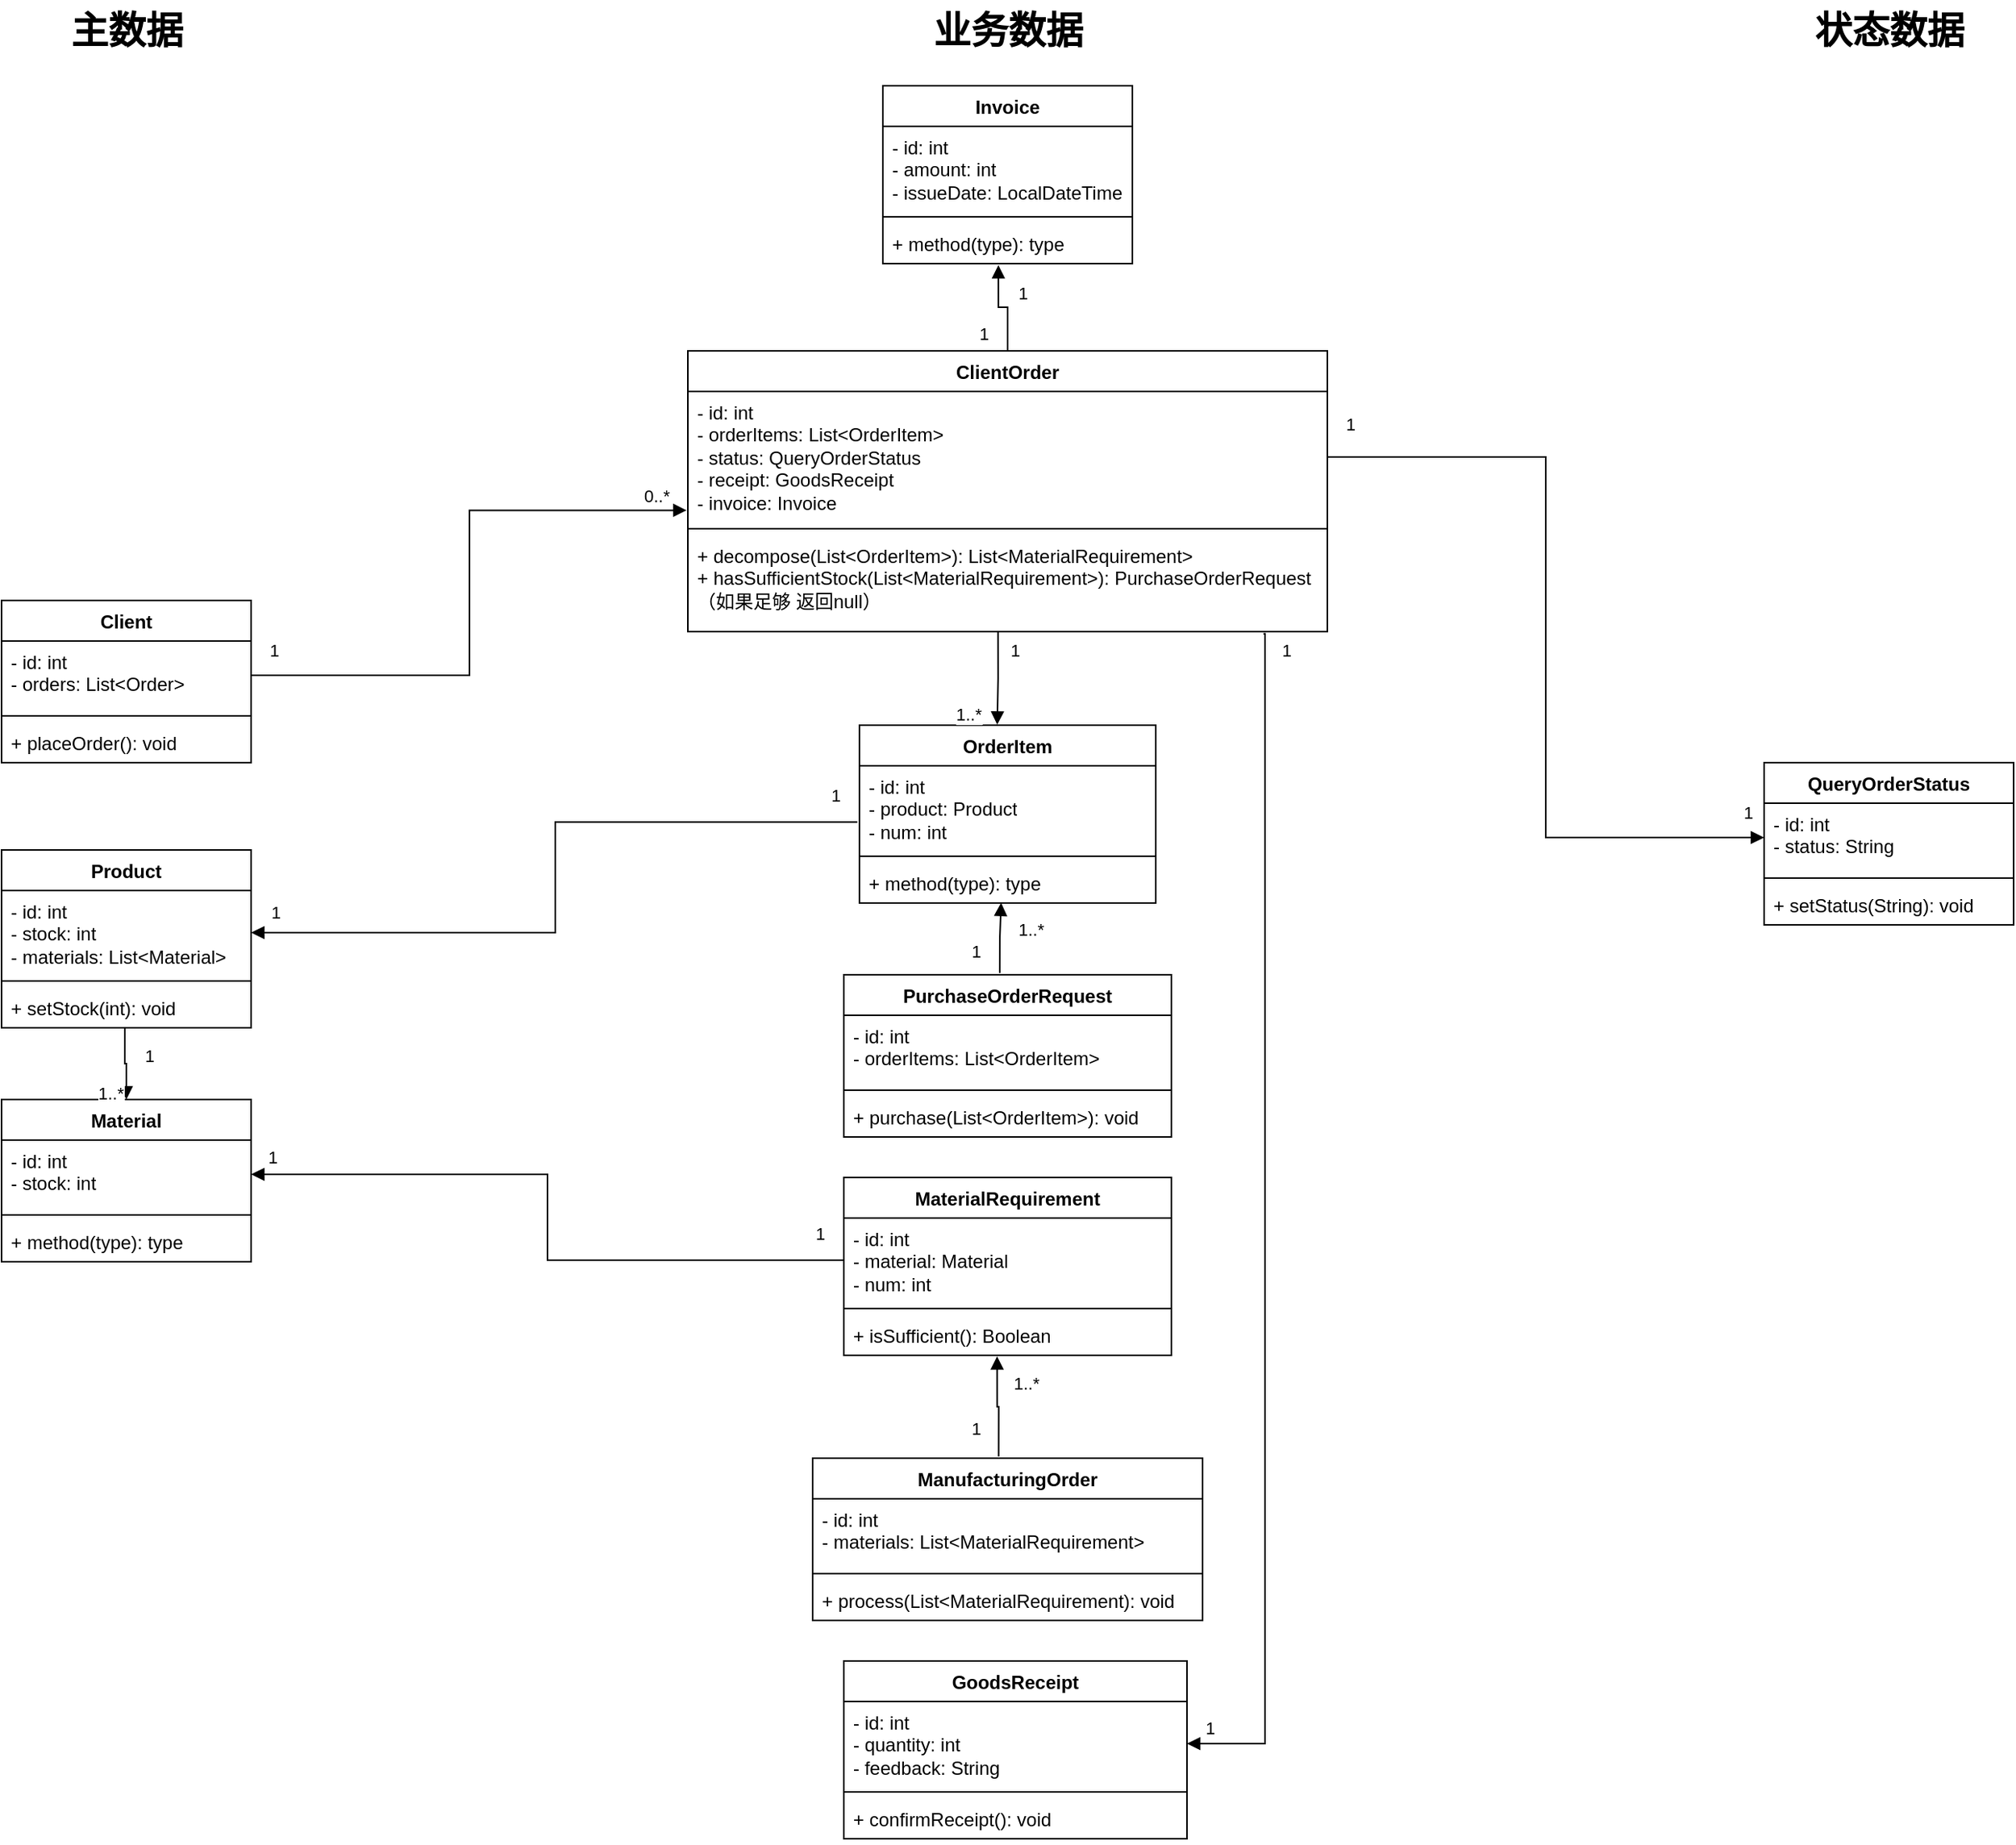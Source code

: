 <mxfile version="24.7.17">
  <diagram name="第 1 页" id="8M-GnNg2MuGEdveviqRm">
    <mxGraphModel dx="1762" dy="2057" grid="1" gridSize="10" guides="1" tooltips="1" connect="1" arrows="1" fold="1" page="1" pageScale="1" pageWidth="827" pageHeight="1169" math="0" shadow="0">
      <root>
        <mxCell id="0" />
        <mxCell id="1" parent="0" />
        <mxCell id="7-amdCQP74BGzrNAq1-d-2" value="ClientOrder" style="swimlane;fontStyle=1;align=center;verticalAlign=top;childLayout=stackLayout;horizontal=1;startSize=26;horizontalStack=0;resizeParent=1;resizeParentMax=0;resizeLast=0;collapsible=1;marginBottom=0;whiteSpace=wrap;html=1;" parent="1" vertex="1">
          <mxGeometry x="520" y="-80" width="410" height="180" as="geometry" />
        </mxCell>
        <mxCell id="7-amdCQP74BGzrNAq1-d-3" value="- id: int&lt;div&gt;&lt;span style=&quot;background-color: initial;&quot;&gt;- orderItems: List&amp;lt;OrderItem&amp;gt;&lt;/span&gt;&lt;br&gt;&lt;/div&gt;&lt;div&gt;- status: QueryOrderStatus&lt;/div&gt;&lt;div&gt;- receipt: GoodsReceipt&lt;/div&gt;&lt;div&gt;- invoice: Invoice&amp;nbsp;&amp;nbsp;&lt;/div&gt;&lt;div&gt;&lt;br&gt;&lt;/div&gt;" style="text;strokeColor=none;fillColor=none;align=left;verticalAlign=top;spacingLeft=4;spacingRight=4;overflow=hidden;rotatable=0;points=[[0,0.5],[1,0.5]];portConstraint=eastwest;whiteSpace=wrap;html=1;" parent="7-amdCQP74BGzrNAq1-d-2" vertex="1">
          <mxGeometry y="26" width="410" height="84" as="geometry" />
        </mxCell>
        <mxCell id="7-amdCQP74BGzrNAq1-d-4" value="" style="line;strokeWidth=1;fillColor=none;align=left;verticalAlign=middle;spacingTop=-1;spacingLeft=3;spacingRight=3;rotatable=0;labelPosition=right;points=[];portConstraint=eastwest;strokeColor=inherit;" parent="7-amdCQP74BGzrNAq1-d-2" vertex="1">
          <mxGeometry y="110" width="410" height="8" as="geometry" />
        </mxCell>
        <mxCell id="7-amdCQP74BGzrNAq1-d-5" value="+ decompose(List&amp;lt;OrderItem&amp;gt;): List&amp;lt;MaterialRequirement&amp;gt;&lt;div&gt;+ hasSufficientStock(&lt;span style=&quot;background-color: initial;&quot;&gt;List&amp;lt;MaterialRequirement&amp;gt;): PurchaseOrderRequest （如果足够 返回null）&lt;/span&gt;&lt;/div&gt;" style="text;strokeColor=none;fillColor=none;align=left;verticalAlign=top;spacingLeft=4;spacingRight=4;overflow=hidden;rotatable=0;points=[[0,0.5],[1,0.5]];portConstraint=eastwest;whiteSpace=wrap;html=1;" parent="7-amdCQP74BGzrNAq1-d-2" vertex="1">
          <mxGeometry y="118" width="410" height="62" as="geometry" />
        </mxCell>
        <mxCell id="7-amdCQP74BGzrNAq1-d-6" value="MaterialRequirement" style="swimlane;fontStyle=1;align=center;verticalAlign=top;childLayout=stackLayout;horizontal=1;startSize=26;horizontalStack=0;resizeParent=1;resizeParentMax=0;resizeLast=0;collapsible=1;marginBottom=0;whiteSpace=wrap;html=1;" parent="1" vertex="1">
          <mxGeometry x="620" y="450" width="210" height="114" as="geometry" />
        </mxCell>
        <mxCell id="7-amdCQP74BGzrNAq1-d-7" value="- id: int&amp;nbsp;&lt;div&gt;- material: Material&lt;/div&gt;&lt;div&gt;- num: int&lt;/div&gt;" style="text;strokeColor=none;fillColor=none;align=left;verticalAlign=top;spacingLeft=4;spacingRight=4;overflow=hidden;rotatable=0;points=[[0,0.5],[1,0.5]];portConstraint=eastwest;whiteSpace=wrap;html=1;" parent="7-amdCQP74BGzrNAq1-d-6" vertex="1">
          <mxGeometry y="26" width="210" height="54" as="geometry" />
        </mxCell>
        <mxCell id="7-amdCQP74BGzrNAq1-d-8" value="" style="line;strokeWidth=1;fillColor=none;align=left;verticalAlign=middle;spacingTop=-1;spacingLeft=3;spacingRight=3;rotatable=0;labelPosition=right;points=[];portConstraint=eastwest;strokeColor=inherit;" parent="7-amdCQP74BGzrNAq1-d-6" vertex="1">
          <mxGeometry y="80" width="210" height="8" as="geometry" />
        </mxCell>
        <mxCell id="7-amdCQP74BGzrNAq1-d-9" value="+ isSufficient(): Boolean" style="text;strokeColor=none;fillColor=none;align=left;verticalAlign=top;spacingLeft=4;spacingRight=4;overflow=hidden;rotatable=0;points=[[0,0.5],[1,0.5]];portConstraint=eastwest;whiteSpace=wrap;html=1;" parent="7-amdCQP74BGzrNAq1-d-6" vertex="1">
          <mxGeometry y="88" width="210" height="26" as="geometry" />
        </mxCell>
        <mxCell id="7-amdCQP74BGzrNAq1-d-10" value="Material" style="swimlane;fontStyle=1;align=center;verticalAlign=top;childLayout=stackLayout;horizontal=1;startSize=26;horizontalStack=0;resizeParent=1;resizeParentMax=0;resizeLast=0;collapsible=1;marginBottom=0;whiteSpace=wrap;html=1;" parent="1" vertex="1">
          <mxGeometry x="80" y="400" width="160" height="104" as="geometry">
            <mxRectangle x="60" y="700" width="80" height="30" as="alternateBounds" />
          </mxGeometry>
        </mxCell>
        <mxCell id="7-amdCQP74BGzrNAq1-d-11" value="- id: int&lt;div&gt;- stock: int&lt;/div&gt;" style="text;strokeColor=none;fillColor=none;align=left;verticalAlign=top;spacingLeft=4;spacingRight=4;overflow=hidden;rotatable=0;points=[[0,0.5],[1,0.5]];portConstraint=eastwest;whiteSpace=wrap;html=1;" parent="7-amdCQP74BGzrNAq1-d-10" vertex="1">
          <mxGeometry y="26" width="160" height="44" as="geometry" />
        </mxCell>
        <mxCell id="7-amdCQP74BGzrNAq1-d-12" value="" style="line;strokeWidth=1;fillColor=none;align=left;verticalAlign=middle;spacingTop=-1;spacingLeft=3;spacingRight=3;rotatable=0;labelPosition=right;points=[];portConstraint=eastwest;strokeColor=inherit;" parent="7-amdCQP74BGzrNAq1-d-10" vertex="1">
          <mxGeometry y="70" width="160" height="8" as="geometry" />
        </mxCell>
        <mxCell id="7-amdCQP74BGzrNAq1-d-13" value="+ method(type): type" style="text;strokeColor=none;fillColor=none;align=left;verticalAlign=top;spacingLeft=4;spacingRight=4;overflow=hidden;rotatable=0;points=[[0,0.5],[1,0.5]];portConstraint=eastwest;whiteSpace=wrap;html=1;" parent="7-amdCQP74BGzrNAq1-d-10" vertex="1">
          <mxGeometry y="78" width="160" height="26" as="geometry" />
        </mxCell>
        <mxCell id="7-amdCQP74BGzrNAq1-d-14" value="ManufacturingOrder" style="swimlane;fontStyle=1;align=center;verticalAlign=top;childLayout=stackLayout;horizontal=1;startSize=26;horizontalStack=0;resizeParent=1;resizeParentMax=0;resizeLast=0;collapsible=1;marginBottom=0;whiteSpace=wrap;html=1;" parent="1" vertex="1">
          <mxGeometry x="600" y="630" width="250" height="104" as="geometry" />
        </mxCell>
        <mxCell id="7-amdCQP74BGzrNAq1-d-15" value="- id: int&lt;div&gt;- materials: List&amp;lt;MaterialRequirement&amp;gt;&lt;/div&gt;" style="text;strokeColor=none;fillColor=none;align=left;verticalAlign=top;spacingLeft=4;spacingRight=4;overflow=hidden;rotatable=0;points=[[0,0.5],[1,0.5]];portConstraint=eastwest;whiteSpace=wrap;html=1;" parent="7-amdCQP74BGzrNAq1-d-14" vertex="1">
          <mxGeometry y="26" width="250" height="44" as="geometry" />
        </mxCell>
        <mxCell id="7-amdCQP74BGzrNAq1-d-16" value="" style="line;strokeWidth=1;fillColor=none;align=left;verticalAlign=middle;spacingTop=-1;spacingLeft=3;spacingRight=3;rotatable=0;labelPosition=right;points=[];portConstraint=eastwest;strokeColor=inherit;" parent="7-amdCQP74BGzrNAq1-d-14" vertex="1">
          <mxGeometry y="70" width="250" height="8" as="geometry" />
        </mxCell>
        <mxCell id="7-amdCQP74BGzrNAq1-d-17" value="+ process(List&amp;lt;MaterialRequirement): void" style="text;strokeColor=none;fillColor=none;align=left;verticalAlign=top;spacingLeft=4;spacingRight=4;overflow=hidden;rotatable=0;points=[[0,0.5],[1,0.5]];portConstraint=eastwest;whiteSpace=wrap;html=1;" parent="7-amdCQP74BGzrNAq1-d-14" vertex="1">
          <mxGeometry y="78" width="250" height="26" as="geometry" />
        </mxCell>
        <mxCell id="7-amdCQP74BGzrNAq1-d-18" value="PurchaseOrderRequest" style="swimlane;fontStyle=1;align=center;verticalAlign=top;childLayout=stackLayout;horizontal=1;startSize=26;horizontalStack=0;resizeParent=1;resizeParentMax=0;resizeLast=0;collapsible=1;marginBottom=0;whiteSpace=wrap;html=1;" parent="1" vertex="1">
          <mxGeometry x="620" y="320" width="210" height="104" as="geometry" />
        </mxCell>
        <mxCell id="7-amdCQP74BGzrNAq1-d-19" value="- id: int&lt;div&gt;- orderItems: List&amp;lt;OrderItem&amp;gt;&lt;/div&gt;" style="text;strokeColor=none;fillColor=none;align=left;verticalAlign=top;spacingLeft=4;spacingRight=4;overflow=hidden;rotatable=0;points=[[0,0.5],[1,0.5]];portConstraint=eastwest;whiteSpace=wrap;html=1;" parent="7-amdCQP74BGzrNAq1-d-18" vertex="1">
          <mxGeometry y="26" width="210" height="44" as="geometry" />
        </mxCell>
        <mxCell id="7-amdCQP74BGzrNAq1-d-20" value="" style="line;strokeWidth=1;fillColor=none;align=left;verticalAlign=middle;spacingTop=-1;spacingLeft=3;spacingRight=3;rotatable=0;labelPosition=right;points=[];portConstraint=eastwest;strokeColor=inherit;" parent="7-amdCQP74BGzrNAq1-d-18" vertex="1">
          <mxGeometry y="70" width="210" height="8" as="geometry" />
        </mxCell>
        <mxCell id="7-amdCQP74BGzrNAq1-d-21" value="+ purchase(List&amp;lt;OrderItem&amp;gt;): void" style="text;strokeColor=none;fillColor=none;align=left;verticalAlign=top;spacingLeft=4;spacingRight=4;overflow=hidden;rotatable=0;points=[[0,0.5],[1,0.5]];portConstraint=eastwest;whiteSpace=wrap;html=1;" parent="7-amdCQP74BGzrNAq1-d-18" vertex="1">
          <mxGeometry y="78" width="210" height="26" as="geometry" />
        </mxCell>
        <mxCell id="7-amdCQP74BGzrNAq1-d-27" value="QueryOrderStatus" style="swimlane;fontStyle=1;align=center;verticalAlign=top;childLayout=stackLayout;horizontal=1;startSize=26;horizontalStack=0;resizeParent=1;resizeParentMax=0;resizeLast=0;collapsible=1;marginBottom=0;whiteSpace=wrap;html=1;" parent="1" vertex="1">
          <mxGeometry x="1210" y="184" width="160" height="104" as="geometry" />
        </mxCell>
        <mxCell id="7-amdCQP74BGzrNAq1-d-28" value="- id: int&lt;div&gt;- status: String&lt;/div&gt;" style="text;strokeColor=none;fillColor=none;align=left;verticalAlign=top;spacingLeft=4;spacingRight=4;overflow=hidden;rotatable=0;points=[[0,0.5],[1,0.5]];portConstraint=eastwest;whiteSpace=wrap;html=1;" parent="7-amdCQP74BGzrNAq1-d-27" vertex="1">
          <mxGeometry y="26" width="160" height="44" as="geometry" />
        </mxCell>
        <mxCell id="7-amdCQP74BGzrNAq1-d-29" value="" style="line;strokeWidth=1;fillColor=none;align=left;verticalAlign=middle;spacingTop=-1;spacingLeft=3;spacingRight=3;rotatable=0;labelPosition=right;points=[];portConstraint=eastwest;strokeColor=inherit;" parent="7-amdCQP74BGzrNAq1-d-27" vertex="1">
          <mxGeometry y="70" width="160" height="8" as="geometry" />
        </mxCell>
        <mxCell id="7-amdCQP74BGzrNAq1-d-30" value="+ setStatus(String): void" style="text;strokeColor=none;fillColor=none;align=left;verticalAlign=top;spacingLeft=4;spacingRight=4;overflow=hidden;rotatable=0;points=[[0,0.5],[1,0.5]];portConstraint=eastwest;whiteSpace=wrap;html=1;" parent="7-amdCQP74BGzrNAq1-d-27" vertex="1">
          <mxGeometry y="78" width="160" height="26" as="geometry" />
        </mxCell>
        <mxCell id="7-amdCQP74BGzrNAq1-d-31" value="GoodsReceipt" style="swimlane;fontStyle=1;align=center;verticalAlign=top;childLayout=stackLayout;horizontal=1;startSize=26;horizontalStack=0;resizeParent=1;resizeParentMax=0;resizeLast=0;collapsible=1;marginBottom=0;whiteSpace=wrap;html=1;" parent="1" vertex="1">
          <mxGeometry x="620" y="760" width="220" height="114" as="geometry" />
        </mxCell>
        <mxCell id="7-amdCQP74BGzrNAq1-d-32" value="- id: int&lt;div&gt;- quantity: int&lt;/div&gt;&lt;div&gt;- feedback: String&lt;/div&gt;" style="text;strokeColor=none;fillColor=none;align=left;verticalAlign=top;spacingLeft=4;spacingRight=4;overflow=hidden;rotatable=0;points=[[0,0.5],[1,0.5]];portConstraint=eastwest;whiteSpace=wrap;html=1;" parent="7-amdCQP74BGzrNAq1-d-31" vertex="1">
          <mxGeometry y="26" width="220" height="54" as="geometry" />
        </mxCell>
        <mxCell id="7-amdCQP74BGzrNAq1-d-33" value="" style="line;strokeWidth=1;fillColor=none;align=left;verticalAlign=middle;spacingTop=-1;spacingLeft=3;spacingRight=3;rotatable=0;labelPosition=right;points=[];portConstraint=eastwest;strokeColor=inherit;" parent="7-amdCQP74BGzrNAq1-d-31" vertex="1">
          <mxGeometry y="80" width="220" height="8" as="geometry" />
        </mxCell>
        <mxCell id="7-amdCQP74BGzrNAq1-d-34" value="+ confirmReceipt(): void" style="text;strokeColor=none;fillColor=none;align=left;verticalAlign=top;spacingLeft=4;spacingRight=4;overflow=hidden;rotatable=0;points=[[0,0.5],[1,0.5]];portConstraint=eastwest;whiteSpace=wrap;html=1;" parent="7-amdCQP74BGzrNAq1-d-31" vertex="1">
          <mxGeometry y="88" width="220" height="26" as="geometry" />
        </mxCell>
        <mxCell id="7-amdCQP74BGzrNAq1-d-35" value="Invoice" style="swimlane;fontStyle=1;align=center;verticalAlign=top;childLayout=stackLayout;horizontal=1;startSize=26;horizontalStack=0;resizeParent=1;resizeParentMax=0;resizeLast=0;collapsible=1;marginBottom=0;whiteSpace=wrap;html=1;" parent="1" vertex="1">
          <mxGeometry x="645" y="-250" width="160" height="114" as="geometry" />
        </mxCell>
        <mxCell id="7-amdCQP74BGzrNAq1-d-36" value="- id: int&lt;div&gt;- amount: int&lt;/div&gt;&lt;div&gt;- issueDate: LocalDateTime&lt;/div&gt;" style="text;strokeColor=none;fillColor=none;align=left;verticalAlign=top;spacingLeft=4;spacingRight=4;overflow=hidden;rotatable=0;points=[[0,0.5],[1,0.5]];portConstraint=eastwest;whiteSpace=wrap;html=1;" parent="7-amdCQP74BGzrNAq1-d-35" vertex="1">
          <mxGeometry y="26" width="160" height="54" as="geometry" />
        </mxCell>
        <mxCell id="7-amdCQP74BGzrNAq1-d-37" value="" style="line;strokeWidth=1;fillColor=none;align=left;verticalAlign=middle;spacingTop=-1;spacingLeft=3;spacingRight=3;rotatable=0;labelPosition=right;points=[];portConstraint=eastwest;strokeColor=inherit;" parent="7-amdCQP74BGzrNAq1-d-35" vertex="1">
          <mxGeometry y="80" width="160" height="8" as="geometry" />
        </mxCell>
        <mxCell id="7-amdCQP74BGzrNAq1-d-38" value="+ method(type): type" style="text;strokeColor=none;fillColor=none;align=left;verticalAlign=top;spacingLeft=4;spacingRight=4;overflow=hidden;rotatable=0;points=[[0,0.5],[1,0.5]];portConstraint=eastwest;whiteSpace=wrap;html=1;" parent="7-amdCQP74BGzrNAq1-d-35" vertex="1">
          <mxGeometry y="88" width="160" height="26" as="geometry" />
        </mxCell>
        <mxCell id="7-amdCQP74BGzrNAq1-d-39" value="OrderItem" style="swimlane;fontStyle=1;align=center;verticalAlign=top;childLayout=stackLayout;horizontal=1;startSize=26;horizontalStack=0;resizeParent=1;resizeParentMax=0;resizeLast=0;collapsible=1;marginBottom=0;whiteSpace=wrap;html=1;" parent="1" vertex="1">
          <mxGeometry x="630" y="160" width="190" height="114" as="geometry" />
        </mxCell>
        <mxCell id="7-amdCQP74BGzrNAq1-d-40" value="- id: int&lt;div&gt;- product: Product&lt;/div&gt;&lt;div&gt;- num: int&lt;/div&gt;" style="text;strokeColor=none;fillColor=none;align=left;verticalAlign=top;spacingLeft=4;spacingRight=4;overflow=hidden;rotatable=0;points=[[0,0.5],[1,0.5]];portConstraint=eastwest;whiteSpace=wrap;html=1;" parent="7-amdCQP74BGzrNAq1-d-39" vertex="1">
          <mxGeometry y="26" width="190" height="54" as="geometry" />
        </mxCell>
        <mxCell id="7-amdCQP74BGzrNAq1-d-41" value="" style="line;strokeWidth=1;fillColor=none;align=left;verticalAlign=middle;spacingTop=-1;spacingLeft=3;spacingRight=3;rotatable=0;labelPosition=right;points=[];portConstraint=eastwest;strokeColor=inherit;" parent="7-amdCQP74BGzrNAq1-d-39" vertex="1">
          <mxGeometry y="80" width="190" height="8" as="geometry" />
        </mxCell>
        <mxCell id="7-amdCQP74BGzrNAq1-d-42" value="+ method(type): type" style="text;strokeColor=none;fillColor=none;align=left;verticalAlign=top;spacingLeft=4;spacingRight=4;overflow=hidden;rotatable=0;points=[[0,0.5],[1,0.5]];portConstraint=eastwest;whiteSpace=wrap;html=1;" parent="7-amdCQP74BGzrNAq1-d-39" vertex="1">
          <mxGeometry y="88" width="190" height="26" as="geometry" />
        </mxCell>
        <mxCell id="7-amdCQP74BGzrNAq1-d-43" value="Client" style="swimlane;fontStyle=1;align=center;verticalAlign=top;childLayout=stackLayout;horizontal=1;startSize=26;horizontalStack=0;resizeParent=1;resizeParentMax=0;resizeLast=0;collapsible=1;marginBottom=0;whiteSpace=wrap;html=1;" parent="1" vertex="1">
          <mxGeometry x="80" y="80" width="160" height="104" as="geometry" />
        </mxCell>
        <mxCell id="7-amdCQP74BGzrNAq1-d-44" value="- id: int&lt;div&gt;- orders: List&amp;lt;Order&amp;gt;&lt;/div&gt;" style="text;strokeColor=none;fillColor=none;align=left;verticalAlign=top;spacingLeft=4;spacingRight=4;overflow=hidden;rotatable=0;points=[[0,0.5],[1,0.5]];portConstraint=eastwest;whiteSpace=wrap;html=1;" parent="7-amdCQP74BGzrNAq1-d-43" vertex="1">
          <mxGeometry y="26" width="160" height="44" as="geometry" />
        </mxCell>
        <mxCell id="7-amdCQP74BGzrNAq1-d-45" value="" style="line;strokeWidth=1;fillColor=none;align=left;verticalAlign=middle;spacingTop=-1;spacingLeft=3;spacingRight=3;rotatable=0;labelPosition=right;points=[];portConstraint=eastwest;strokeColor=inherit;" parent="7-amdCQP74BGzrNAq1-d-43" vertex="1">
          <mxGeometry y="70" width="160" height="8" as="geometry" />
        </mxCell>
        <mxCell id="7-amdCQP74BGzrNAq1-d-46" value="+ placeOrder(): void" style="text;strokeColor=none;fillColor=none;align=left;verticalAlign=top;spacingLeft=4;spacingRight=4;overflow=hidden;rotatable=0;points=[[0,0.5],[1,0.5]];portConstraint=eastwest;whiteSpace=wrap;html=1;" parent="7-amdCQP74BGzrNAq1-d-43" vertex="1">
          <mxGeometry y="78" width="160" height="26" as="geometry" />
        </mxCell>
        <mxCell id="7-amdCQP74BGzrNAq1-d-48" value="Product" style="swimlane;fontStyle=1;align=center;verticalAlign=top;childLayout=stackLayout;horizontal=1;startSize=26;horizontalStack=0;resizeParent=1;resizeParentMax=0;resizeLast=0;collapsible=1;marginBottom=0;whiteSpace=wrap;html=1;" parent="1" vertex="1">
          <mxGeometry x="80" y="240" width="160" height="114" as="geometry" />
        </mxCell>
        <mxCell id="7-amdCQP74BGzrNAq1-d-49" value="- id: int&lt;div&gt;- stock: int&lt;/div&gt;&lt;div&gt;- materials: List&amp;lt;Material&amp;gt;&lt;/div&gt;" style="text;strokeColor=none;fillColor=none;align=left;verticalAlign=top;spacingLeft=4;spacingRight=4;overflow=hidden;rotatable=0;points=[[0,0.5],[1,0.5]];portConstraint=eastwest;whiteSpace=wrap;html=1;" parent="7-amdCQP74BGzrNAq1-d-48" vertex="1">
          <mxGeometry y="26" width="160" height="54" as="geometry" />
        </mxCell>
        <mxCell id="7-amdCQP74BGzrNAq1-d-50" value="" style="line;strokeWidth=1;fillColor=none;align=left;verticalAlign=middle;spacingTop=-1;spacingLeft=3;spacingRight=3;rotatable=0;labelPosition=right;points=[];portConstraint=eastwest;strokeColor=inherit;" parent="7-amdCQP74BGzrNAq1-d-48" vertex="1">
          <mxGeometry y="80" width="160" height="8" as="geometry" />
        </mxCell>
        <mxCell id="7-amdCQP74BGzrNAq1-d-51" value="+ setStock(int): void" style="text;strokeColor=none;fillColor=none;align=left;verticalAlign=top;spacingLeft=4;spacingRight=4;overflow=hidden;rotatable=0;points=[[0,0.5],[1,0.5]];portConstraint=eastwest;whiteSpace=wrap;html=1;" parent="7-amdCQP74BGzrNAq1-d-48" vertex="1">
          <mxGeometry y="88" width="160" height="26" as="geometry" />
        </mxCell>
        <mxCell id="7-amdCQP74BGzrNAq1-d-68" value="0..*" style="endArrow=block;endFill=1;html=1;edgeStyle=orthogonalEdgeStyle;align=left;verticalAlign=top;rounded=0;exitX=1;exitY=0.5;exitDx=0;exitDy=0;entryX=-0.002;entryY=0.907;entryDx=0;entryDy=0;entryPerimeter=0;" parent="1" source="7-amdCQP74BGzrNAq1-d-44" target="7-amdCQP74BGzrNAq1-d-3" edge="1">
          <mxGeometry x="0.848" y="22" relative="1" as="geometry">
            <mxPoint x="440" y="240" as="sourcePoint" />
            <mxPoint x="600" y="240" as="targetPoint" />
            <mxPoint as="offset" />
          </mxGeometry>
        </mxCell>
        <mxCell id="7-amdCQP74BGzrNAq1-d-69" value="1" style="edgeLabel;resizable=0;html=1;align=left;verticalAlign=bottom;" parent="7-amdCQP74BGzrNAq1-d-68" connectable="0" vertex="1">
          <mxGeometry x="-1" relative="1" as="geometry">
            <mxPoint x="10" y="-8" as="offset" />
          </mxGeometry>
        </mxCell>
        <mxCell id="7-amdCQP74BGzrNAq1-d-72" value="1" style="endArrow=block;endFill=1;html=1;edgeStyle=orthogonalEdgeStyle;align=left;verticalAlign=top;rounded=0;exitX=0.5;exitY=0;exitDx=0;exitDy=0;entryX=0.463;entryY=1.038;entryDx=0;entryDy=0;entryPerimeter=0;" parent="1" source="7-amdCQP74BGzrNAq1-d-2" target="7-amdCQP74BGzrNAq1-d-38" edge="1">
          <mxGeometry x="0.835" y="-11" relative="1" as="geometry">
            <mxPoint x="560" y="3.96" as="sourcePoint" />
            <mxPoint x="718" y="-137" as="targetPoint" />
            <mxPoint as="offset" />
          </mxGeometry>
        </mxCell>
        <mxCell id="7-amdCQP74BGzrNAq1-d-73" value="1" style="edgeLabel;resizable=0;html=1;align=left;verticalAlign=bottom;" parent="7-amdCQP74BGzrNAq1-d-72" connectable="0" vertex="1">
          <mxGeometry x="-1" relative="1" as="geometry">
            <mxPoint x="-20" y="-3" as="offset" />
          </mxGeometry>
        </mxCell>
        <mxCell id="7-amdCQP74BGzrNAq1-d-74" value="1" style="endArrow=block;endFill=1;html=1;edgeStyle=orthogonalEdgeStyle;align=left;verticalAlign=top;rounded=0;exitX=1;exitY=0.5;exitDx=0;exitDy=0;entryX=0;entryY=0.5;entryDx=0;entryDy=0;" parent="1" source="7-amdCQP74BGzrNAq1-d-3" target="7-amdCQP74BGzrNAq1-d-28" edge="1">
          <mxGeometry x="0.943" y="29" relative="1" as="geometry">
            <mxPoint x="780" y="280" as="sourcePoint" />
            <mxPoint x="940" y="280" as="targetPoint" />
            <mxPoint as="offset" />
          </mxGeometry>
        </mxCell>
        <mxCell id="7-amdCQP74BGzrNAq1-d-75" value="1" style="edgeLabel;resizable=0;html=1;align=left;verticalAlign=bottom;" parent="7-amdCQP74BGzrNAq1-d-74" connectable="0" vertex="1">
          <mxGeometry x="-1" relative="1" as="geometry">
            <mxPoint x="10" y="-13" as="offset" />
          </mxGeometry>
        </mxCell>
        <mxCell id="7-amdCQP74BGzrNAq1-d-76" value="1" style="endArrow=block;endFill=1;html=1;edgeStyle=orthogonalEdgeStyle;align=left;verticalAlign=top;rounded=0;exitX=0.9;exitY=1.022;exitDx=0;exitDy=0;exitPerimeter=0;entryX=1;entryY=0.5;entryDx=0;entryDy=0;" parent="1" source="7-amdCQP74BGzrNAq1-d-5" target="7-amdCQP74BGzrNAq1-d-32" edge="1">
          <mxGeometry x="0.974" y="-23" relative="1" as="geometry">
            <mxPoint x="821.65" y="209.998" as="sourcePoint" />
            <mxPoint x="818.3" y="852.23" as="targetPoint" />
            <Array as="points">
              <mxPoint x="890" y="101" />
              <mxPoint x="890" y="813" />
            </Array>
            <mxPoint as="offset" />
          </mxGeometry>
        </mxCell>
        <mxCell id="7-amdCQP74BGzrNAq1-d-77" value="1" style="edgeLabel;resizable=0;html=1;align=left;verticalAlign=bottom;" parent="7-amdCQP74BGzrNAq1-d-76" connectable="0" vertex="1">
          <mxGeometry x="-1" relative="1" as="geometry">
            <mxPoint x="10" y="19" as="offset" />
          </mxGeometry>
        </mxCell>
        <mxCell id="7-amdCQP74BGzrNAq1-d-78" value="1" style="endArrow=block;endFill=1;html=1;edgeStyle=orthogonalEdgeStyle;align=left;verticalAlign=top;rounded=0;exitX=-0.007;exitY=0.668;exitDx=0;exitDy=0;exitPerimeter=0;entryX=1;entryY=0.5;entryDx=0;entryDy=0;" parent="1" source="7-amdCQP74BGzrNAq1-d-40" target="7-amdCQP74BGzrNAq1-d-49" edge="1">
          <mxGeometry x="0.952" y="-26" relative="1" as="geometry">
            <mxPoint x="570" y="330" as="sourcePoint" />
            <mxPoint x="730" y="330" as="targetPoint" />
            <mxPoint as="offset" />
          </mxGeometry>
        </mxCell>
        <mxCell id="7-amdCQP74BGzrNAq1-d-79" value="1" style="edgeLabel;resizable=0;html=1;align=left;verticalAlign=bottom;" parent="7-amdCQP74BGzrNAq1-d-78" connectable="0" vertex="1">
          <mxGeometry x="-1" relative="1" as="geometry">
            <mxPoint x="-19" y="-9" as="offset" />
          </mxGeometry>
        </mxCell>
        <mxCell id="7-amdCQP74BGzrNAq1-d-80" value="1..*" style="endArrow=block;endFill=1;html=1;edgeStyle=orthogonalEdgeStyle;align=left;verticalAlign=top;rounded=0;exitX=0.485;exitY=1.006;exitDx=0;exitDy=0;exitPerimeter=0;entryX=0.465;entryY=-0.003;entryDx=0;entryDy=0;entryPerimeter=0;" parent="1" source="7-amdCQP74BGzrNAq1-d-5" target="7-amdCQP74BGzrNAq1-d-39" edge="1">
          <mxGeometry x="0.344" y="-28" relative="1" as="geometry">
            <mxPoint x="737.31" y="223.996" as="sourcePoint" />
            <mxPoint x="725" y="200" as="targetPoint" />
            <mxPoint as="offset" />
          </mxGeometry>
        </mxCell>
        <mxCell id="7-amdCQP74BGzrNAq1-d-81" value="1" style="edgeLabel;resizable=0;html=1;align=left;verticalAlign=bottom;" parent="7-amdCQP74BGzrNAq1-d-80" connectable="0" vertex="1">
          <mxGeometry x="-1" relative="1" as="geometry">
            <mxPoint x="6" y="20" as="offset" />
          </mxGeometry>
        </mxCell>
        <mxCell id="7-amdCQP74BGzrNAq1-d-82" value="1" style="endArrow=block;endFill=1;html=1;edgeStyle=orthogonalEdgeStyle;align=left;verticalAlign=top;rounded=0;exitX=0;exitY=0.5;exitDx=0;exitDy=0;entryX=1;entryY=0.5;entryDx=0;entryDy=0;" parent="1" source="7-amdCQP74BGzrNAq1-d-7" target="7-amdCQP74BGzrNAq1-d-11" edge="1">
          <mxGeometry x="0.962" y="-24" relative="1" as="geometry">
            <mxPoint x="600" y="500" as="sourcePoint" />
            <mxPoint x="760" y="500" as="targetPoint" />
            <mxPoint as="offset" />
          </mxGeometry>
        </mxCell>
        <mxCell id="7-amdCQP74BGzrNAq1-d-83" value="1" style="edgeLabel;resizable=0;html=1;align=left;verticalAlign=bottom;" parent="7-amdCQP74BGzrNAq1-d-82" connectable="0" vertex="1">
          <mxGeometry x="-1" relative="1" as="geometry">
            <mxPoint x="-20" y="-9" as="offset" />
          </mxGeometry>
        </mxCell>
        <mxCell id="7-amdCQP74BGzrNAq1-d-84" value="1..*" style="endArrow=block;endFill=1;html=1;edgeStyle=orthogonalEdgeStyle;align=left;verticalAlign=top;rounded=0;exitX=0.477;exitY=-0.011;exitDx=0;exitDy=0;exitPerimeter=0;entryX=0.468;entryY=1.026;entryDx=0;entryDy=0;entryPerimeter=0;" parent="1" source="7-amdCQP74BGzrNAq1-d-14" target="7-amdCQP74BGzrNAq1-d-9" edge="1">
          <mxGeometry x="0.859" y="-9" relative="1" as="geometry">
            <mxPoint x="600" y="500" as="sourcePoint" />
            <mxPoint x="718" y="570" as="targetPoint" />
            <mxPoint as="offset" />
          </mxGeometry>
        </mxCell>
        <mxCell id="7-amdCQP74BGzrNAq1-d-85" value="1" style="edgeLabel;resizable=0;html=1;align=left;verticalAlign=bottom;" parent="7-amdCQP74BGzrNAq1-d-84" connectable="0" vertex="1">
          <mxGeometry x="-1" relative="1" as="geometry">
            <mxPoint x="-19" y="-9" as="offset" />
          </mxGeometry>
        </mxCell>
        <mxCell id="7-amdCQP74BGzrNAq1-d-86" value="1..*" style="endArrow=block;endFill=1;html=1;edgeStyle=orthogonalEdgeStyle;align=left;verticalAlign=top;rounded=0;entryX=0.478;entryY=0.994;entryDx=0;entryDy=0;entryPerimeter=0;exitX=0.476;exitY=-0.011;exitDx=0;exitDy=0;exitPerimeter=0;" parent="1" source="7-amdCQP74BGzrNAq1-d-18" target="7-amdCQP74BGzrNAq1-d-42" edge="1">
          <mxGeometry x="0.843" y="-9" relative="1" as="geometry">
            <mxPoint x="330" y="920" as="sourcePoint" />
            <mxPoint x="720" y="690" as="targetPoint" />
            <mxPoint as="offset" />
          </mxGeometry>
        </mxCell>
        <mxCell id="7-amdCQP74BGzrNAq1-d-87" value="1" style="edgeLabel;resizable=0;html=1;align=left;verticalAlign=bottom;" parent="7-amdCQP74BGzrNAq1-d-86" connectable="0" vertex="1">
          <mxGeometry x="-1" relative="1" as="geometry">
            <mxPoint x="-20" y="-5" as="offset" />
          </mxGeometry>
        </mxCell>
        <mxCell id="T2uKFAbazJTsHUJ6QWnQ-2" value="&lt;font style=&quot;font-size: 24px;&quot;&gt;&lt;b&gt;主数据&lt;/b&gt;&lt;/font&gt;" style="text;html=1;align=center;verticalAlign=middle;resizable=0;points=[];autosize=1;strokeColor=none;fillColor=none;" parent="1" vertex="1">
          <mxGeometry x="110" y="-305" width="100" height="40" as="geometry" />
        </mxCell>
        <mxCell id="T2uKFAbazJTsHUJ6QWnQ-3" value="&lt;b&gt;&lt;font style=&quot;font-size: 24px;&quot;&gt;业务数据&lt;/font&gt;&lt;/b&gt;" style="text;html=1;align=center;verticalAlign=middle;resizable=0;points=[];autosize=1;strokeColor=none;fillColor=none;" parent="1" vertex="1">
          <mxGeometry x="665" y="-305" width="120" height="40" as="geometry" />
        </mxCell>
        <mxCell id="T2uKFAbazJTsHUJ6QWnQ-4" value="&lt;font style=&quot;font-size: 24px;&quot;&gt;&lt;b&gt;状态数据&lt;/b&gt;&lt;/font&gt;" style="text;html=1;align=center;verticalAlign=middle;resizable=0;points=[];autosize=1;strokeColor=none;fillColor=none;" parent="1" vertex="1">
          <mxGeometry x="1230" y="-305" width="120" height="40" as="geometry" />
        </mxCell>
        <mxCell id="8Ozen0M11YquasL-Wahw-1" value="1" style="endArrow=block;endFill=1;html=1;edgeStyle=orthogonalEdgeStyle;align=left;verticalAlign=top;rounded=0;exitX=0.494;exitY=1;exitDx=0;exitDy=0;exitPerimeter=0;entryX=0.5;entryY=0;entryDx=0;entryDy=0;" edge="1" parent="1" source="7-amdCQP74BGzrNAq1-d-51" target="7-amdCQP74BGzrNAq1-d-10">
          <mxGeometry x="-0.79" y="11" relative="1" as="geometry">
            <mxPoint x="639" y="232" as="sourcePoint" />
            <mxPoint x="250" y="298" as="targetPoint" />
            <mxPoint as="offset" />
          </mxGeometry>
        </mxCell>
        <mxCell id="8Ozen0M11YquasL-Wahw-2" value="1..*" style="edgeLabel;resizable=0;html=1;align=left;verticalAlign=bottom;" connectable="0" vertex="1" parent="8Ozen0M11YquasL-Wahw-1">
          <mxGeometry x="-1" relative="1" as="geometry">
            <mxPoint x="-19" y="50" as="offset" />
          </mxGeometry>
        </mxCell>
      </root>
    </mxGraphModel>
  </diagram>
</mxfile>

